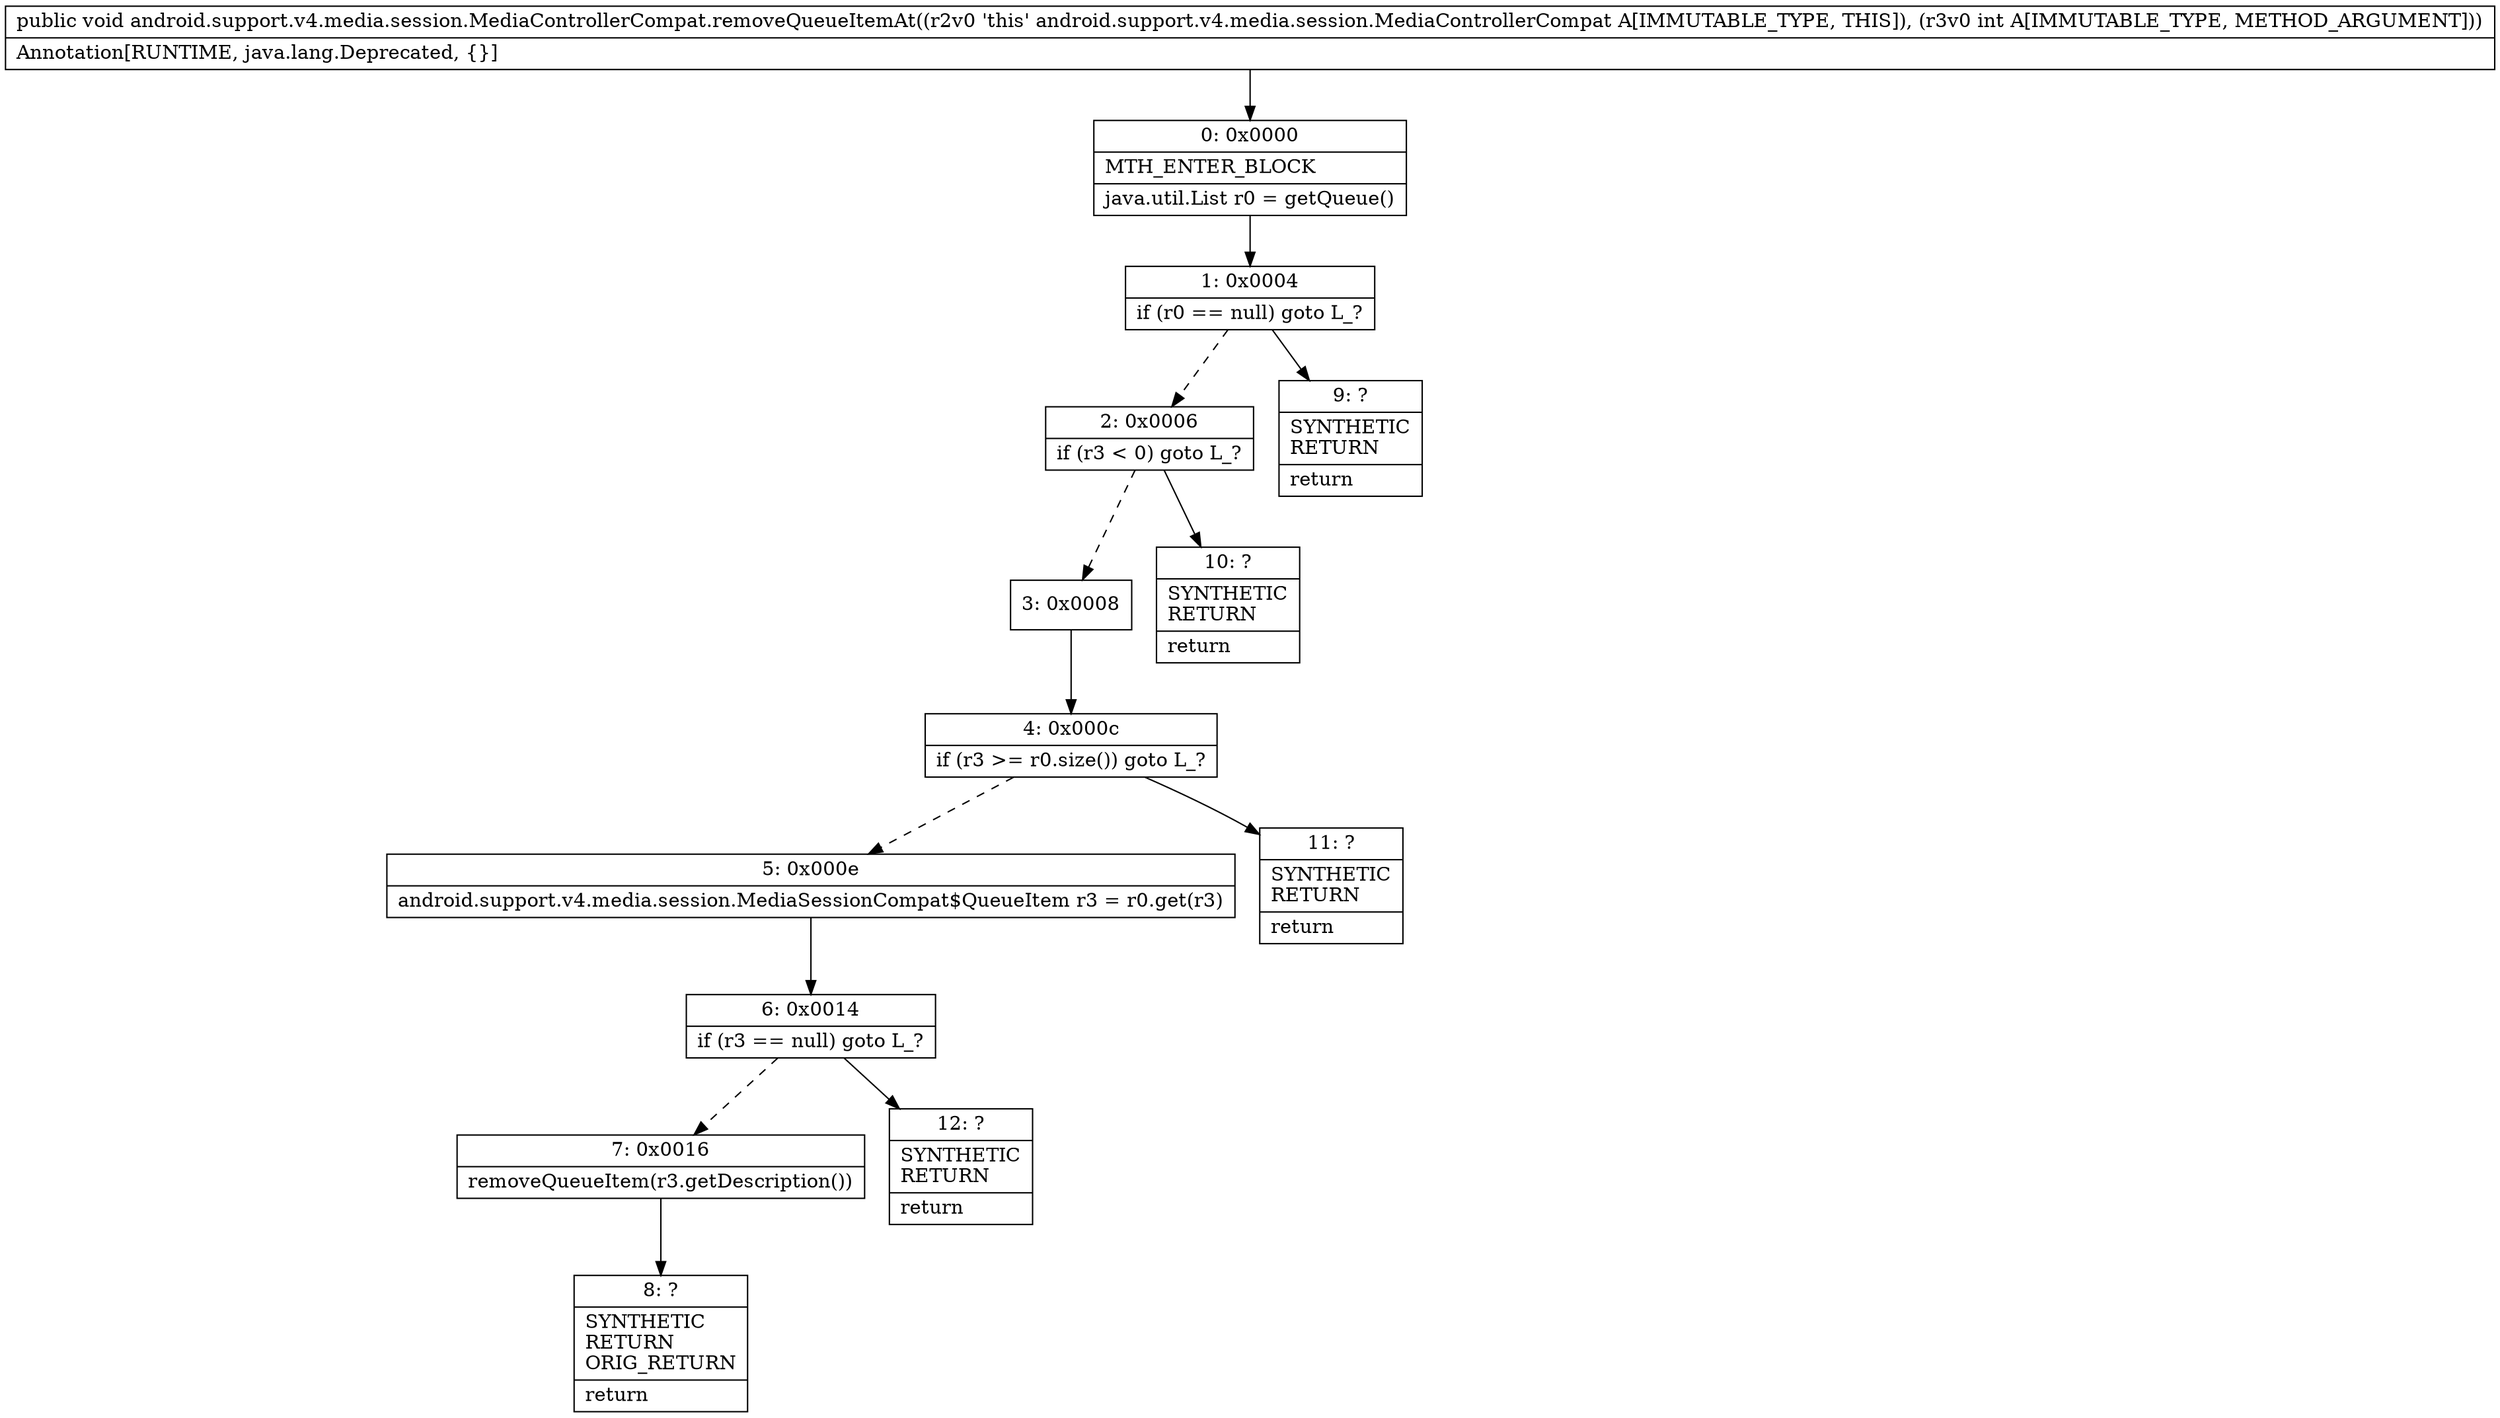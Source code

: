 digraph "CFG forandroid.support.v4.media.session.MediaControllerCompat.removeQueueItemAt(I)V" {
Node_0 [shape=record,label="{0\:\ 0x0000|MTH_ENTER_BLOCK\l|java.util.List r0 = getQueue()\l}"];
Node_1 [shape=record,label="{1\:\ 0x0004|if (r0 == null) goto L_?\l}"];
Node_2 [shape=record,label="{2\:\ 0x0006|if (r3 \< 0) goto L_?\l}"];
Node_3 [shape=record,label="{3\:\ 0x0008}"];
Node_4 [shape=record,label="{4\:\ 0x000c|if (r3 \>= r0.size()) goto L_?\l}"];
Node_5 [shape=record,label="{5\:\ 0x000e|android.support.v4.media.session.MediaSessionCompat$QueueItem r3 = r0.get(r3)\l}"];
Node_6 [shape=record,label="{6\:\ 0x0014|if (r3 == null) goto L_?\l}"];
Node_7 [shape=record,label="{7\:\ 0x0016|removeQueueItem(r3.getDescription())\l}"];
Node_8 [shape=record,label="{8\:\ ?|SYNTHETIC\lRETURN\lORIG_RETURN\l|return\l}"];
Node_9 [shape=record,label="{9\:\ ?|SYNTHETIC\lRETURN\l|return\l}"];
Node_10 [shape=record,label="{10\:\ ?|SYNTHETIC\lRETURN\l|return\l}"];
Node_11 [shape=record,label="{11\:\ ?|SYNTHETIC\lRETURN\l|return\l}"];
Node_12 [shape=record,label="{12\:\ ?|SYNTHETIC\lRETURN\l|return\l}"];
MethodNode[shape=record,label="{public void android.support.v4.media.session.MediaControllerCompat.removeQueueItemAt((r2v0 'this' android.support.v4.media.session.MediaControllerCompat A[IMMUTABLE_TYPE, THIS]), (r3v0 int A[IMMUTABLE_TYPE, METHOD_ARGUMENT]))  | Annotation[RUNTIME, java.lang.Deprecated, \{\}]\l}"];
MethodNode -> Node_0;
Node_0 -> Node_1;
Node_1 -> Node_2[style=dashed];
Node_1 -> Node_9;
Node_2 -> Node_3[style=dashed];
Node_2 -> Node_10;
Node_3 -> Node_4;
Node_4 -> Node_5[style=dashed];
Node_4 -> Node_11;
Node_5 -> Node_6;
Node_6 -> Node_7[style=dashed];
Node_6 -> Node_12;
Node_7 -> Node_8;
}

